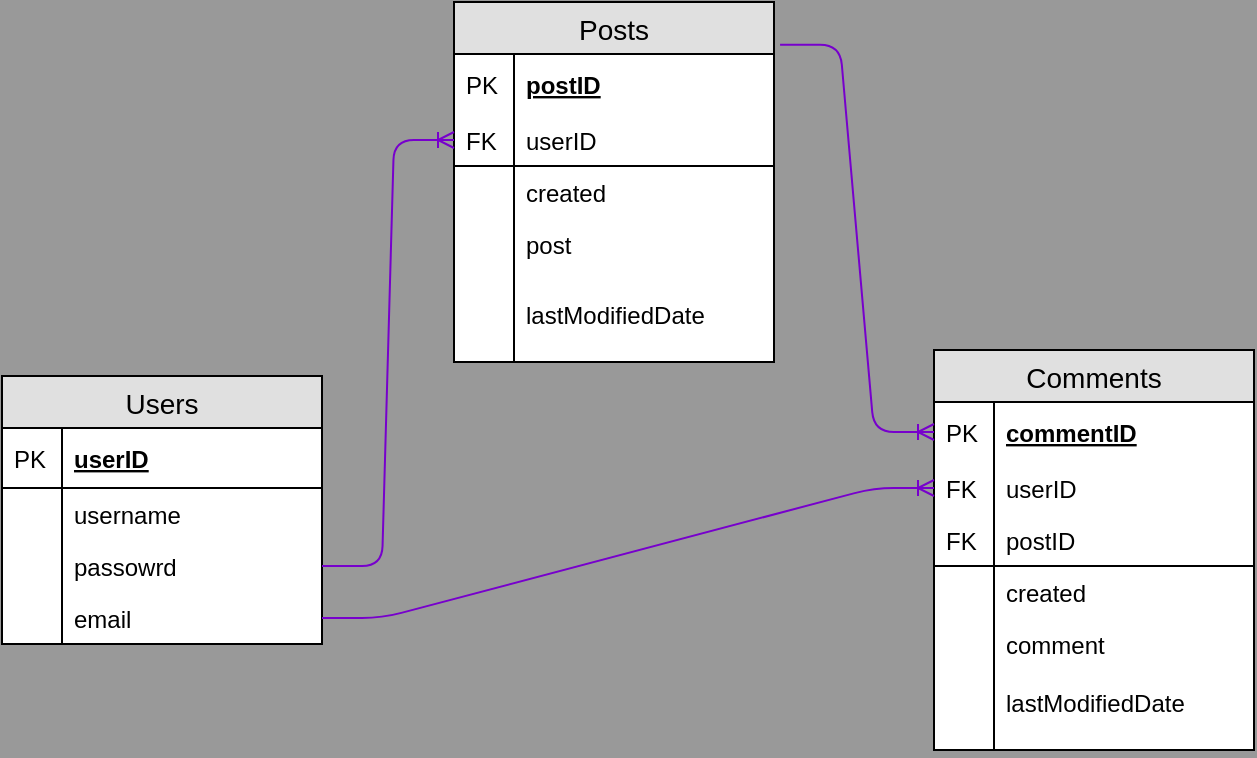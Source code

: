 <mxfile version="15.8.3" type="device"><diagram id="W8cJNmaeB9zEId0eHJvp" name="Page-1"><mxGraphModel dx="1422" dy="701" grid="0" gridSize="10" guides="1" tooltips="1" connect="1" arrows="1" fold="1" page="1" pageScale="1" pageWidth="850" pageHeight="1100" background="#999999" math="0" shadow="0"><root><mxCell id="0"/><mxCell id="1" parent="0"/><mxCell id="7rYEFHBKLO9PkfNtkWar-1" value="Users" style="swimlane;fontStyle=0;childLayout=stackLayout;horizontal=1;startSize=26;fillColor=#e0e0e0;horizontalStack=0;resizeParent=1;resizeParentMax=0;resizeLast=0;collapsible=1;marginBottom=0;swimlaneFillColor=#ffffff;align=center;fontSize=14;" parent="1" vertex="1"><mxGeometry x="136" y="477" width="160" height="134" as="geometry"/></mxCell><mxCell id="7rYEFHBKLO9PkfNtkWar-2" value="userID" style="shape=partialRectangle;top=0;left=0;right=0;bottom=1;align=left;verticalAlign=middle;fillColor=none;spacingLeft=34;spacingRight=4;overflow=hidden;rotatable=0;points=[[0,0.5],[1,0.5]];portConstraint=eastwest;dropTarget=0;fontStyle=5;fontSize=12;" parent="7rYEFHBKLO9PkfNtkWar-1" vertex="1"><mxGeometry y="26" width="160" height="30" as="geometry"/></mxCell><mxCell id="7rYEFHBKLO9PkfNtkWar-3" value="PK" style="shape=partialRectangle;top=0;left=0;bottom=0;fillColor=none;align=left;verticalAlign=middle;spacingLeft=4;spacingRight=4;overflow=hidden;rotatable=0;points=[];portConstraint=eastwest;part=1;fontSize=12;" parent="7rYEFHBKLO9PkfNtkWar-2" vertex="1" connectable="0"><mxGeometry width="30" height="30" as="geometry"/></mxCell><mxCell id="7rYEFHBKLO9PkfNtkWar-4" value="username" style="shape=partialRectangle;top=0;left=0;right=0;bottom=0;align=left;verticalAlign=top;fillColor=none;spacingLeft=34;spacingRight=4;overflow=hidden;rotatable=0;points=[[0,0.5],[1,0.5]];portConstraint=eastwest;dropTarget=0;fontSize=12;" parent="7rYEFHBKLO9PkfNtkWar-1" vertex="1"><mxGeometry y="56" width="160" height="26" as="geometry"/></mxCell><mxCell id="7rYEFHBKLO9PkfNtkWar-5" value="" style="shape=partialRectangle;top=0;left=0;bottom=0;fillColor=none;align=left;verticalAlign=top;spacingLeft=4;spacingRight=4;overflow=hidden;rotatable=0;points=[];portConstraint=eastwest;part=1;fontSize=12;" parent="7rYEFHBKLO9PkfNtkWar-4" vertex="1" connectable="0"><mxGeometry width="30" height="26" as="geometry"/></mxCell><mxCell id="7rYEFHBKLO9PkfNtkWar-6" value="passowrd" style="shape=partialRectangle;top=0;left=0;right=0;bottom=0;align=left;verticalAlign=top;fillColor=none;spacingLeft=34;spacingRight=4;overflow=hidden;rotatable=0;points=[[0,0.5],[1,0.5]];portConstraint=eastwest;dropTarget=0;fontSize=12;" parent="7rYEFHBKLO9PkfNtkWar-1" vertex="1"><mxGeometry y="82" width="160" height="26" as="geometry"/></mxCell><mxCell id="7rYEFHBKLO9PkfNtkWar-7" value="" style="shape=partialRectangle;top=0;left=0;bottom=0;fillColor=none;align=left;verticalAlign=top;spacingLeft=4;spacingRight=4;overflow=hidden;rotatable=0;points=[];portConstraint=eastwest;part=1;fontSize=12;" parent="7rYEFHBKLO9PkfNtkWar-6" vertex="1" connectable="0"><mxGeometry width="30" height="26" as="geometry"/></mxCell><mxCell id="7rYEFHBKLO9PkfNtkWar-8" value="email" style="shape=partialRectangle;top=0;left=0;right=0;bottom=0;align=left;verticalAlign=top;fillColor=none;spacingLeft=34;spacingRight=4;overflow=hidden;rotatable=0;points=[[0,0.5],[1,0.5]];portConstraint=eastwest;dropTarget=0;fontSize=12;" parent="7rYEFHBKLO9PkfNtkWar-1" vertex="1"><mxGeometry y="108" width="160" height="26" as="geometry"/></mxCell><mxCell id="7rYEFHBKLO9PkfNtkWar-9" value="" style="shape=partialRectangle;top=0;left=0;bottom=0;fillColor=none;align=left;verticalAlign=top;spacingLeft=4;spacingRight=4;overflow=hidden;rotatable=0;points=[];portConstraint=eastwest;part=1;fontSize=12;" parent="7rYEFHBKLO9PkfNtkWar-8" vertex="1" connectable="0"><mxGeometry width="30" height="26" as="geometry"/></mxCell><mxCell id="7rYEFHBKLO9PkfNtkWar-19" value="Posts" style="swimlane;fontStyle=0;childLayout=stackLayout;horizontal=1;startSize=26;fillColor=#e0e0e0;horizontalStack=0;resizeParent=1;resizeParentMax=0;resizeLast=0;collapsible=1;marginBottom=0;swimlaneFillColor=#ffffff;align=center;fontSize=14;" parent="1" vertex="1"><mxGeometry x="362" y="290" width="160" height="180" as="geometry"/></mxCell><mxCell id="7rYEFHBKLO9PkfNtkWar-20" value="postID" style="shape=partialRectangle;top=0;left=0;right=0;bottom=1;align=left;verticalAlign=middle;fillColor=none;spacingLeft=34;spacingRight=4;overflow=hidden;rotatable=0;points=[[0,0.5],[1,0.5]];portConstraint=eastwest;dropTarget=0;fontStyle=5;fontSize=12;strokeColor=none;" parent="7rYEFHBKLO9PkfNtkWar-19" vertex="1"><mxGeometry y="26" width="160" height="30" as="geometry"/></mxCell><mxCell id="7rYEFHBKLO9PkfNtkWar-21" value="PK" style="shape=partialRectangle;top=0;left=0;bottom=0;fillColor=none;align=left;verticalAlign=middle;spacingLeft=4;spacingRight=4;overflow=hidden;rotatable=0;points=[];portConstraint=eastwest;part=1;fontSize=12;" parent="7rYEFHBKLO9PkfNtkWar-20" vertex="1" connectable="0"><mxGeometry width="30" height="30" as="geometry"/></mxCell><mxCell id="7rYEFHBKLO9PkfNtkWar-48" value="userID" style="shape=partialRectangle;top=0;left=0;right=0;bottom=1;align=left;verticalAlign=top;fillColor=none;spacingLeft=34;spacingRight=4;overflow=hidden;rotatable=0;points=[[0,0.5],[1,0.5]];portConstraint=eastwest;dropTarget=0;fontSize=12;strokeColor=#000000;" parent="7rYEFHBKLO9PkfNtkWar-19" vertex="1"><mxGeometry y="56" width="160" height="26" as="geometry"/></mxCell><mxCell id="7rYEFHBKLO9PkfNtkWar-49" value="FK" style="shape=partialRectangle;top=0;left=0;bottom=0;fillColor=none;align=left;verticalAlign=top;spacingLeft=4;spacingRight=4;overflow=hidden;rotatable=0;points=[];portConstraint=eastwest;part=1;fontSize=12;" parent="7rYEFHBKLO9PkfNtkWar-48" vertex="1" connectable="0"><mxGeometry width="30" height="26" as="geometry"/></mxCell><mxCell id="7rYEFHBKLO9PkfNtkWar-22" value="created" style="shape=partialRectangle;top=0;left=0;right=0;bottom=0;align=left;verticalAlign=top;fillColor=none;spacingLeft=34;spacingRight=4;overflow=hidden;rotatable=0;points=[[0,0.5],[1,0.5]];portConstraint=eastwest;dropTarget=0;fontSize=12;" parent="7rYEFHBKLO9PkfNtkWar-19" vertex="1"><mxGeometry y="82" width="160" height="26" as="geometry"/></mxCell><mxCell id="7rYEFHBKLO9PkfNtkWar-23" value="" style="shape=partialRectangle;top=0;left=0;bottom=0;fillColor=none;align=left;verticalAlign=top;spacingLeft=4;spacingRight=4;overflow=hidden;rotatable=0;points=[];portConstraint=eastwest;part=1;fontSize=12;" parent="7rYEFHBKLO9PkfNtkWar-22" vertex="1" connectable="0"><mxGeometry width="30" height="26" as="geometry"/></mxCell><mxCell id="7rYEFHBKLO9PkfNtkWar-24" value="post" style="shape=partialRectangle;top=0;left=0;right=0;bottom=0;align=left;verticalAlign=top;fillColor=none;spacingLeft=34;spacingRight=4;overflow=hidden;rotatable=0;points=[[0,0.5],[1,0.5]];portConstraint=eastwest;dropTarget=0;fontSize=12;" parent="7rYEFHBKLO9PkfNtkWar-19" vertex="1"><mxGeometry y="108" width="160" height="35" as="geometry"/></mxCell><mxCell id="7rYEFHBKLO9PkfNtkWar-25" value="" style="shape=partialRectangle;top=0;left=0;bottom=0;fillColor=none;align=left;verticalAlign=top;spacingLeft=4;spacingRight=4;overflow=hidden;rotatable=0;points=[];portConstraint=eastwest;part=1;fontSize=12;" parent="7rYEFHBKLO9PkfNtkWar-24" vertex="1" connectable="0"><mxGeometry width="30" height="35" as="geometry"/></mxCell><mxCell id="cGQKGcD2pdE7ilKhFY5K-3" value="lastModifiedDate" style="shape=partialRectangle;top=0;left=0;right=0;bottom=0;align=left;verticalAlign=top;fillColor=none;spacingLeft=34;spacingRight=4;overflow=hidden;rotatable=0;points=[[0,0.5],[1,0.5]];portConstraint=eastwest;dropTarget=0;fontSize=12;" vertex="1" parent="7rYEFHBKLO9PkfNtkWar-19"><mxGeometry y="143" width="160" height="37" as="geometry"/></mxCell><mxCell id="cGQKGcD2pdE7ilKhFY5K-4" value="" style="shape=partialRectangle;top=0;left=0;bottom=0;fillColor=none;align=left;verticalAlign=top;spacingLeft=4;spacingRight=4;overflow=hidden;rotatable=0;points=[];portConstraint=eastwest;part=1;fontSize=12;" vertex="1" connectable="0" parent="cGQKGcD2pdE7ilKhFY5K-3"><mxGeometry width="30" height="37" as="geometry"/></mxCell><mxCell id="7rYEFHBKLO9PkfNtkWar-31" value="Comments" style="swimlane;fontStyle=0;childLayout=stackLayout;horizontal=1;startSize=26;fillColor=#e0e0e0;horizontalStack=0;resizeParent=1;resizeParentMax=0;resizeLast=0;collapsible=1;marginBottom=0;swimlaneFillColor=#ffffff;align=center;fontSize=14;" parent="1" vertex="1"><mxGeometry x="602" y="464" width="160" height="200" as="geometry"/></mxCell><mxCell id="7rYEFHBKLO9PkfNtkWar-32" value="commentID" style="shape=partialRectangle;top=0;left=0;right=0;bottom=1;align=left;verticalAlign=middle;fillColor=none;spacingLeft=34;spacingRight=4;overflow=hidden;rotatable=0;points=[[0,0.5],[1,0.5]];portConstraint=eastwest;dropTarget=0;fontStyle=5;fontSize=12;strokeColor=none;" parent="7rYEFHBKLO9PkfNtkWar-31" vertex="1"><mxGeometry y="26" width="160" height="30" as="geometry"/></mxCell><mxCell id="7rYEFHBKLO9PkfNtkWar-33" value="PK" style="shape=partialRectangle;top=0;left=0;bottom=0;fillColor=none;align=left;verticalAlign=middle;spacingLeft=4;spacingRight=4;overflow=hidden;rotatable=0;points=[];portConstraint=eastwest;part=1;fontSize=12;" parent="7rYEFHBKLO9PkfNtkWar-32" vertex="1" connectable="0"><mxGeometry width="30" height="30" as="geometry"/></mxCell><mxCell id="7rYEFHBKLO9PkfNtkWar-46" value="userID" style="shape=partialRectangle;top=0;left=0;right=0;bottom=1;align=left;verticalAlign=top;fillColor=none;spacingLeft=34;spacingRight=4;overflow=hidden;rotatable=0;points=[[0,0.5],[1,0.5]];portConstraint=eastwest;dropTarget=0;fontSize=12;strokeColor=none;" parent="7rYEFHBKLO9PkfNtkWar-31" vertex="1"><mxGeometry y="56" width="160" height="26" as="geometry"/></mxCell><mxCell id="7rYEFHBKLO9PkfNtkWar-47" value="FK" style="shape=partialRectangle;top=0;left=0;bottom=0;fillColor=none;align=left;verticalAlign=top;spacingLeft=4;spacingRight=4;overflow=hidden;rotatable=0;points=[];portConstraint=eastwest;part=1;fontSize=12;" parent="7rYEFHBKLO9PkfNtkWar-46" vertex="1" connectable="0"><mxGeometry width="30" height="26" as="geometry"/></mxCell><mxCell id="7rYEFHBKLO9PkfNtkWar-44" value="postID" style="shape=partialRectangle;top=0;left=0;right=0;bottom=1;align=left;verticalAlign=top;fillColor=none;spacingLeft=34;spacingRight=4;overflow=hidden;rotatable=0;points=[[0,0.5],[1,0.5]];portConstraint=eastwest;dropTarget=0;fontSize=12;" parent="7rYEFHBKLO9PkfNtkWar-31" vertex="1"><mxGeometry y="82" width="160" height="26" as="geometry"/></mxCell><mxCell id="7rYEFHBKLO9PkfNtkWar-45" value="FK" style="shape=partialRectangle;top=0;left=0;bottom=0;fillColor=none;align=left;verticalAlign=top;spacingLeft=4;spacingRight=4;overflow=hidden;rotatable=0;points=[];portConstraint=eastwest;part=1;fontSize=12;" parent="7rYEFHBKLO9PkfNtkWar-44" vertex="1" connectable="0"><mxGeometry width="30" height="26" as="geometry"/></mxCell><mxCell id="7rYEFHBKLO9PkfNtkWar-34" value="created" style="shape=partialRectangle;top=0;left=0;right=0;bottom=0;align=left;verticalAlign=top;fillColor=none;spacingLeft=34;spacingRight=4;overflow=hidden;rotatable=0;points=[[0,0.5],[1,0.5]];portConstraint=eastwest;dropTarget=0;fontSize=12;" parent="7rYEFHBKLO9PkfNtkWar-31" vertex="1"><mxGeometry y="108" width="160" height="26" as="geometry"/></mxCell><mxCell id="7rYEFHBKLO9PkfNtkWar-35" value="" style="shape=partialRectangle;top=0;left=0;bottom=0;fillColor=none;align=left;verticalAlign=top;spacingLeft=4;spacingRight=4;overflow=hidden;rotatable=0;points=[];portConstraint=eastwest;part=1;fontSize=12;" parent="7rYEFHBKLO9PkfNtkWar-34" vertex="1" connectable="0"><mxGeometry width="30" height="26" as="geometry"/></mxCell><mxCell id="cGQKGcD2pdE7ilKhFY5K-1" value="comment" style="shape=partialRectangle;top=0;left=0;right=0;bottom=0;align=left;verticalAlign=top;fillColor=none;spacingLeft=34;spacingRight=4;overflow=hidden;rotatable=0;points=[[0,0.5],[1,0.5]];portConstraint=eastwest;dropTarget=0;fontSize=12;" vertex="1" parent="7rYEFHBKLO9PkfNtkWar-31"><mxGeometry y="134" width="160" height="29" as="geometry"/></mxCell><mxCell id="cGQKGcD2pdE7ilKhFY5K-2" value="" style="shape=partialRectangle;top=0;left=0;bottom=0;fillColor=none;align=left;verticalAlign=top;spacingLeft=4;spacingRight=4;overflow=hidden;rotatable=0;points=[];portConstraint=eastwest;part=1;fontSize=12;" vertex="1" connectable="0" parent="cGQKGcD2pdE7ilKhFY5K-1"><mxGeometry width="30" height="29" as="geometry"/></mxCell><mxCell id="7rYEFHBKLO9PkfNtkWar-36" value="lastModifiedDate" style="shape=partialRectangle;top=0;left=0;right=0;bottom=0;align=left;verticalAlign=top;fillColor=none;spacingLeft=34;spacingRight=4;overflow=hidden;rotatable=0;points=[[0,0.5],[1,0.5]];portConstraint=eastwest;dropTarget=0;fontSize=12;" parent="7rYEFHBKLO9PkfNtkWar-31" vertex="1"><mxGeometry y="163" width="160" height="37" as="geometry"/></mxCell><mxCell id="7rYEFHBKLO9PkfNtkWar-37" value="" style="shape=partialRectangle;top=0;left=0;bottom=0;fillColor=none;align=left;verticalAlign=top;spacingLeft=4;spacingRight=4;overflow=hidden;rotatable=0;points=[];portConstraint=eastwest;part=1;fontSize=12;" parent="7rYEFHBKLO9PkfNtkWar-36" vertex="1" connectable="0"><mxGeometry width="30" height="37" as="geometry"/></mxCell><mxCell id="7rYEFHBKLO9PkfNtkWar-50" value="" style="edgeStyle=entityRelationEdgeStyle;fontSize=12;html=1;endArrow=ERoneToMany;entryX=0;entryY=0.5;entryDx=0;entryDy=0;fillColor=#aa00ff;strokeColor=#7700CC;exitX=1;exitY=0.5;exitDx=0;exitDy=0;" parent="1" source="7rYEFHBKLO9PkfNtkWar-6" target="7rYEFHBKLO9PkfNtkWar-48" edge="1"><mxGeometry width="100" height="100" relative="1" as="geometry"><mxPoint x="280" y="130" as="sourcePoint"/><mxPoint x="440" y="189" as="targetPoint"/></mxGeometry></mxCell><mxCell id="7rYEFHBKLO9PkfNtkWar-51" value="" style="edgeStyle=entityRelationEdgeStyle;fontSize=12;html=1;endArrow=ERoneToMany;exitX=1;exitY=0.5;exitDx=0;exitDy=0;entryX=0;entryY=0.5;entryDx=0;entryDy=0;fillColor=#aa00ff;strokeColor=#7700CC;" parent="1" source="7rYEFHBKLO9PkfNtkWar-8" target="7rYEFHBKLO9PkfNtkWar-46" edge="1"><mxGeometry width="100" height="100" relative="1" as="geometry"><mxPoint x="120" y="640" as="sourcePoint"/><mxPoint x="440" y="405" as="targetPoint"/></mxGeometry></mxCell><mxCell id="7rYEFHBKLO9PkfNtkWar-55" value="" style="edgeStyle=entityRelationEdgeStyle;fontSize=12;html=1;endArrow=ERoneToMany;exitX=1.019;exitY=0.119;exitDx=0;exitDy=0;exitPerimeter=0;fillColor=#aa00ff;strokeColor=#7700CC;entryX=0;entryY=0.5;entryDx=0;entryDy=0;" parent="1" source="7rYEFHBKLO9PkfNtkWar-19" target="7rYEFHBKLO9PkfNtkWar-32" edge="1"><mxGeometry width="100" height="100" relative="1" as="geometry"><mxPoint x="630" y="131" as="sourcePoint"/><mxPoint x="659" y="346" as="targetPoint"/></mxGeometry></mxCell></root></mxGraphModel></diagram></mxfile>